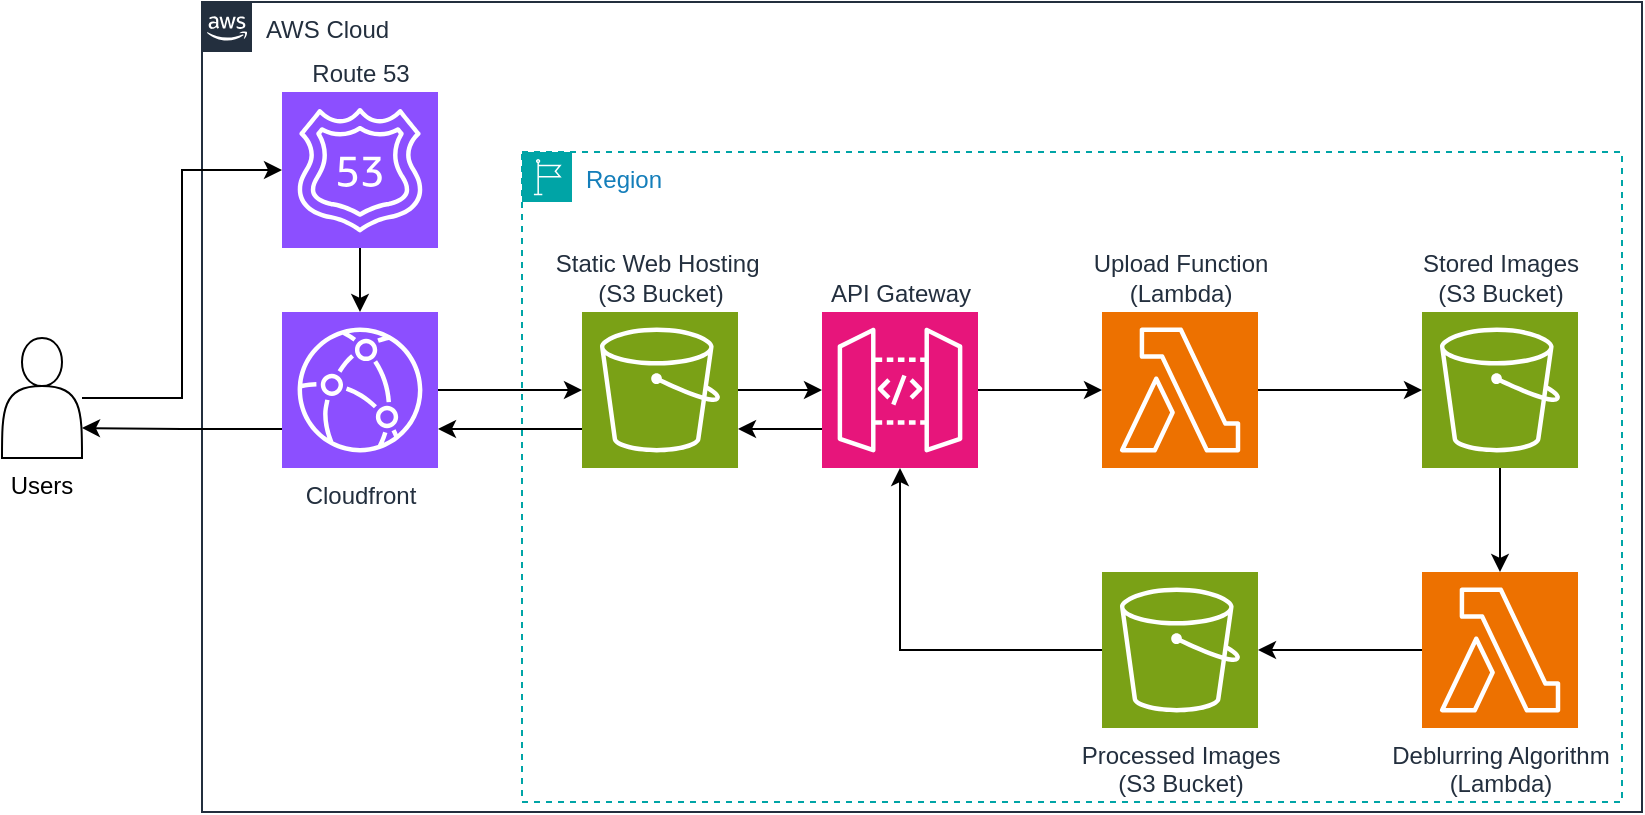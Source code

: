 <mxfile version="26.0.14">
  <diagram name="Page-1" id="rWWFO53XOidTDZBJvEjc">
    <mxGraphModel dx="744" dy="534" grid="1" gridSize="10" guides="1" tooltips="1" connect="1" arrows="1" fold="1" page="1" pageScale="1" pageWidth="850" pageHeight="1100" math="0" shadow="0">
      <root>
        <mxCell id="0" />
        <mxCell id="1" parent="0" />
        <mxCell id="fqGQaMcgLuoZdAPFxkhI-1" value="Users" style="shape=actor;whiteSpace=wrap;html=1;labelPosition=center;verticalLabelPosition=bottom;align=center;verticalAlign=top;" vertex="1" parent="1">
          <mxGeometry y="293" width="40" height="60" as="geometry" />
        </mxCell>
        <mxCell id="fqGQaMcgLuoZdAPFxkhI-7" value="AWS Cloud" style="points=[[0,0],[0.25,0],[0.5,0],[0.75,0],[1,0],[1,0.25],[1,0.5],[1,0.75],[1,1],[0.75,1],[0.5,1],[0.25,1],[0,1],[0,0.75],[0,0.5],[0,0.25]];outlineConnect=0;gradientColor=none;html=1;whiteSpace=wrap;fontSize=12;fontStyle=0;container=1;pointerEvents=0;collapsible=0;recursiveResize=0;shape=mxgraph.aws4.group;grIcon=mxgraph.aws4.group_aws_cloud_alt;strokeColor=#232F3E;fillColor=none;verticalAlign=top;align=left;spacingLeft=30;fontColor=#232F3E;dashed=0;" vertex="1" parent="1">
          <mxGeometry x="100" y="125" width="720" height="405" as="geometry" />
        </mxCell>
        <mxCell id="fqGQaMcgLuoZdAPFxkhI-11" value="Region" style="points=[[0,0],[0.25,0],[0.5,0],[0.75,0],[1,0],[1,0.25],[1,0.5],[1,0.75],[1,1],[0.75,1],[0.5,1],[0.25,1],[0,1],[0,0.75],[0,0.5],[0,0.25]];outlineConnect=0;gradientColor=none;html=1;whiteSpace=wrap;fontSize=12;fontStyle=0;container=1;pointerEvents=0;collapsible=0;recursiveResize=0;shape=mxgraph.aws4.group;grIcon=mxgraph.aws4.group_region;strokeColor=#00A4A6;fillColor=none;verticalAlign=top;align=left;spacingLeft=30;fontColor=#147EBA;dashed=1;" vertex="1" parent="fqGQaMcgLuoZdAPFxkhI-7">
          <mxGeometry x="160" y="75" width="550" height="325" as="geometry" />
        </mxCell>
        <mxCell id="fqGQaMcgLuoZdAPFxkhI-12" value="&lt;div&gt;Static Web Hosting&amp;nbsp;&lt;/div&gt;&lt;div&gt;(S3 Bucket)&lt;/div&gt;" style="sketch=0;points=[[0,0,0],[0.25,0,0],[0.5,0,0],[0.75,0,0],[1,0,0],[0,1,0],[0.25,1,0],[0.5,1,0],[0.75,1,0],[1,1,0],[0,0.25,0],[0,0.5,0],[0,0.75,0],[1,0.25,0],[1,0.5,0],[1,0.75,0]];outlineConnect=0;fontColor=#232F3E;fillColor=#7AA116;strokeColor=#ffffff;dashed=0;verticalLabelPosition=top;verticalAlign=bottom;align=center;html=1;fontSize=12;fontStyle=0;aspect=fixed;shape=mxgraph.aws4.resourceIcon;resIcon=mxgraph.aws4.s3;labelPosition=center;" vertex="1" parent="fqGQaMcgLuoZdAPFxkhI-11">
          <mxGeometry x="30" y="80" width="78" height="78" as="geometry" />
        </mxCell>
        <mxCell id="fqGQaMcgLuoZdAPFxkhI-2" value="API Gateway" style="sketch=0;points=[[0,0,0],[0.25,0,0],[0.5,0,0],[0.75,0,0],[1,0,0],[0,1,0],[0.25,1,0],[0.5,1,0],[0.75,1,0],[1,1,0],[0,0.25,0],[0,0.5,0],[0,0.75,0],[1,0.25,0],[1,0.5,0],[1,0.75,0]];outlineConnect=0;fontColor=#232F3E;fillColor=#E7157B;strokeColor=#ffffff;dashed=0;verticalLabelPosition=top;verticalAlign=bottom;align=center;html=1;fontSize=12;fontStyle=0;aspect=fixed;shape=mxgraph.aws4.resourceIcon;resIcon=mxgraph.aws4.api_gateway;labelPosition=center;" vertex="1" parent="fqGQaMcgLuoZdAPFxkhI-11">
          <mxGeometry x="150" y="80" width="78" height="78" as="geometry" />
        </mxCell>
        <mxCell id="fqGQaMcgLuoZdAPFxkhI-3" value="&lt;div&gt;Upload Function&lt;/div&gt;&lt;div&gt;(Lambda)&lt;/div&gt;" style="sketch=0;points=[[0,0,0],[0.25,0,0],[0.5,0,0],[0.75,0,0],[1,0,0],[0,1,0],[0.25,1,0],[0.5,1,0],[0.75,1,0],[1,1,0],[0,0.25,0],[0,0.5,0],[0,0.75,0],[1,0.25,0],[1,0.5,0],[1,0.75,0]];outlineConnect=0;fontColor=#232F3E;fillColor=#ED7100;strokeColor=#ffffff;dashed=0;verticalLabelPosition=top;verticalAlign=bottom;align=center;html=1;fontSize=12;fontStyle=0;aspect=fixed;shape=mxgraph.aws4.resourceIcon;resIcon=mxgraph.aws4.lambda;labelPosition=center;" vertex="1" parent="fqGQaMcgLuoZdAPFxkhI-11">
          <mxGeometry x="290" y="80" width="78" height="78" as="geometry" />
        </mxCell>
        <mxCell id="fqGQaMcgLuoZdAPFxkhI-14" style="edgeStyle=orthogonalEdgeStyle;rounded=0;orthogonalLoop=1;jettySize=auto;html=1;entryX=0;entryY=0.5;entryDx=0;entryDy=0;entryPerimeter=0;startArrow=none;startFill=0;" edge="1" parent="fqGQaMcgLuoZdAPFxkhI-11" source="fqGQaMcgLuoZdAPFxkhI-12" target="fqGQaMcgLuoZdAPFxkhI-2">
          <mxGeometry relative="1" as="geometry" />
        </mxCell>
        <mxCell id="fqGQaMcgLuoZdAPFxkhI-15" style="edgeStyle=orthogonalEdgeStyle;rounded=0;orthogonalLoop=1;jettySize=auto;html=1;entryX=0;entryY=0.5;entryDx=0;entryDy=0;entryPerimeter=0;" edge="1" parent="fqGQaMcgLuoZdAPFxkhI-11" source="fqGQaMcgLuoZdAPFxkhI-2" target="fqGQaMcgLuoZdAPFxkhI-3">
          <mxGeometry relative="1" as="geometry" />
        </mxCell>
        <mxCell id="fqGQaMcgLuoZdAPFxkhI-22" value="&lt;div&gt;Stored Images&lt;/div&gt;&lt;div&gt;(S3 Bucket)&lt;/div&gt;" style="sketch=0;points=[[0,0,0],[0.25,0,0],[0.5,0,0],[0.75,0,0],[1,0,0],[0,1,0],[0.25,1,0],[0.5,1,0],[0.75,1,0],[1,1,0],[0,0.25,0],[0,0.5,0],[0,0.75,0],[1,0.25,0],[1,0.5,0],[1,0.75,0]];outlineConnect=0;fontColor=#232F3E;fillColor=#7AA116;strokeColor=#ffffff;dashed=0;verticalLabelPosition=top;verticalAlign=bottom;align=center;html=1;fontSize=12;fontStyle=0;aspect=fixed;shape=mxgraph.aws4.resourceIcon;resIcon=mxgraph.aws4.s3;labelPosition=center;" vertex="1" parent="fqGQaMcgLuoZdAPFxkhI-11">
          <mxGeometry x="450" y="80" width="78" height="78" as="geometry" />
        </mxCell>
        <mxCell id="fqGQaMcgLuoZdAPFxkhI-25" style="edgeStyle=orthogonalEdgeStyle;rounded=0;orthogonalLoop=1;jettySize=auto;html=1;entryX=0;entryY=0.5;entryDx=0;entryDy=0;entryPerimeter=0;" edge="1" parent="fqGQaMcgLuoZdAPFxkhI-11" source="fqGQaMcgLuoZdAPFxkhI-3" target="fqGQaMcgLuoZdAPFxkhI-22">
          <mxGeometry relative="1" as="geometry" />
        </mxCell>
        <mxCell id="fqGQaMcgLuoZdAPFxkhI-34" style="edgeStyle=orthogonalEdgeStyle;rounded=0;orthogonalLoop=1;jettySize=auto;html=1;" edge="1" parent="fqGQaMcgLuoZdAPFxkhI-11" source="fqGQaMcgLuoZdAPFxkhI-27" target="fqGQaMcgLuoZdAPFxkhI-33">
          <mxGeometry relative="1" as="geometry" />
        </mxCell>
        <mxCell id="fqGQaMcgLuoZdAPFxkhI-27" value="&lt;div&gt;Deblurring Algorithm&lt;/div&gt;&lt;div&gt;(Lambda)&lt;/div&gt;" style="sketch=0;points=[[0,0,0],[0.25,0,0],[0.5,0,0],[0.75,0,0],[1,0,0],[0,1,0],[0.25,1,0],[0.5,1,0],[0.75,1,0],[1,1,0],[0,0.25,0],[0,0.5,0],[0,0.75,0],[1,0.25,0],[1,0.5,0],[1,0.75,0]];outlineConnect=0;fontColor=#232F3E;fillColor=#ED7100;strokeColor=#ffffff;dashed=0;verticalLabelPosition=bottom;verticalAlign=top;align=center;html=1;fontSize=12;fontStyle=0;aspect=fixed;shape=mxgraph.aws4.resourceIcon;resIcon=mxgraph.aws4.lambda;" vertex="1" parent="fqGQaMcgLuoZdAPFxkhI-11">
          <mxGeometry x="450" y="210" width="78" height="78" as="geometry" />
        </mxCell>
        <mxCell id="fqGQaMcgLuoZdAPFxkhI-32" style="edgeStyle=orthogonalEdgeStyle;rounded=0;orthogonalLoop=1;jettySize=auto;html=1;entryX=0.5;entryY=0;entryDx=0;entryDy=0;entryPerimeter=0;" edge="1" parent="fqGQaMcgLuoZdAPFxkhI-11" source="fqGQaMcgLuoZdAPFxkhI-22" target="fqGQaMcgLuoZdAPFxkhI-27">
          <mxGeometry relative="1" as="geometry" />
        </mxCell>
        <mxCell id="fqGQaMcgLuoZdAPFxkhI-35" style="edgeStyle=orthogonalEdgeStyle;rounded=0;orthogonalLoop=1;jettySize=auto;html=1;" edge="1" parent="fqGQaMcgLuoZdAPFxkhI-11" source="fqGQaMcgLuoZdAPFxkhI-33" target="fqGQaMcgLuoZdAPFxkhI-2">
          <mxGeometry relative="1" as="geometry" />
        </mxCell>
        <mxCell id="fqGQaMcgLuoZdAPFxkhI-33" value="&lt;div&gt;Processed Images&lt;/div&gt;&lt;div&gt;(S3 Bucket)&lt;/div&gt;" style="sketch=0;points=[[0,0,0],[0.25,0,0],[0.5,0,0],[0.75,0,0],[1,0,0],[0,1,0],[0.25,1,0],[0.5,1,0],[0.75,1,0],[1,1,0],[0,0.25,0],[0,0.5,0],[0,0.75,0],[1,0.25,0],[1,0.5,0],[1,0.75,0]];outlineConnect=0;fontColor=#232F3E;fillColor=#7AA116;strokeColor=#ffffff;dashed=0;verticalLabelPosition=bottom;verticalAlign=top;align=center;html=1;fontSize=12;fontStyle=0;aspect=fixed;shape=mxgraph.aws4.resourceIcon;resIcon=mxgraph.aws4.s3;labelPosition=center;" vertex="1" parent="fqGQaMcgLuoZdAPFxkhI-11">
          <mxGeometry x="290" y="210" width="78" height="78" as="geometry" />
        </mxCell>
        <mxCell id="fqGQaMcgLuoZdAPFxkhI-40" style="edgeStyle=orthogonalEdgeStyle;rounded=0;orthogonalLoop=1;jettySize=auto;html=1;exitX=0;exitY=0.75;exitDx=0;exitDy=0;exitPerimeter=0;entryX=1;entryY=0.75;entryDx=0;entryDy=0;entryPerimeter=0;" edge="1" parent="fqGQaMcgLuoZdAPFxkhI-11" source="fqGQaMcgLuoZdAPFxkhI-2" target="fqGQaMcgLuoZdAPFxkhI-12">
          <mxGeometry relative="1" as="geometry" />
        </mxCell>
        <mxCell id="fqGQaMcgLuoZdAPFxkhI-17" value="&lt;div&gt;Route 53&lt;/div&gt;" style="sketch=0;points=[[0,0,0],[0.25,0,0],[0.5,0,0],[0.75,0,0],[1,0,0],[0,1,0],[0.25,1,0],[0.5,1,0],[0.75,1,0],[1,1,0],[0,0.25,0],[0,0.5,0],[0,0.75,0],[1,0.25,0],[1,0.5,0],[1,0.75,0]];outlineConnect=0;fontColor=#232F3E;fillColor=#8C4FFF;strokeColor=#ffffff;dashed=0;verticalLabelPosition=top;verticalAlign=bottom;align=center;html=1;fontSize=12;fontStyle=0;aspect=fixed;shape=mxgraph.aws4.resourceIcon;resIcon=mxgraph.aws4.route_53;labelPosition=center;" vertex="1" parent="fqGQaMcgLuoZdAPFxkhI-7">
          <mxGeometry x="40" y="45" width="78" height="78" as="geometry" />
        </mxCell>
        <mxCell id="fqGQaMcgLuoZdAPFxkhI-29" value="&lt;div&gt;Cloudfront&lt;/div&gt;&lt;div&gt;&lt;br&gt;&lt;/div&gt;" style="sketch=0;points=[[0,0,0],[0.25,0,0],[0.5,0,0],[0.75,0,0],[1,0,0],[0,1,0],[0.25,1,0],[0.5,1,0],[0.75,1,0],[1,1,0],[0,0.25,0],[0,0.5,0],[0,0.75,0],[1,0.25,0],[1,0.5,0],[1,0.75,0]];outlineConnect=0;fontColor=#232F3E;fillColor=#8C4FFF;strokeColor=#ffffff;dashed=0;verticalLabelPosition=bottom;verticalAlign=top;align=center;html=1;fontSize=12;fontStyle=0;aspect=fixed;shape=mxgraph.aws4.resourceIcon;resIcon=mxgraph.aws4.cloudfront;" vertex="1" parent="fqGQaMcgLuoZdAPFxkhI-7">
          <mxGeometry x="40" y="155" width="78" height="78" as="geometry" />
        </mxCell>
        <mxCell id="fqGQaMcgLuoZdAPFxkhI-31" style="edgeStyle=orthogonalEdgeStyle;rounded=0;orthogonalLoop=1;jettySize=auto;html=1;entryX=0;entryY=0.5;entryDx=0;entryDy=0;entryPerimeter=0;startArrow=none;startFill=0;" edge="1" parent="fqGQaMcgLuoZdAPFxkhI-7" source="fqGQaMcgLuoZdAPFxkhI-29" target="fqGQaMcgLuoZdAPFxkhI-12">
          <mxGeometry relative="1" as="geometry" />
        </mxCell>
        <mxCell id="fqGQaMcgLuoZdAPFxkhI-38" style="edgeStyle=orthogonalEdgeStyle;rounded=0;orthogonalLoop=1;jettySize=auto;html=1;entryX=0.5;entryY=0;entryDx=0;entryDy=0;entryPerimeter=0;" edge="1" parent="fqGQaMcgLuoZdAPFxkhI-7" source="fqGQaMcgLuoZdAPFxkhI-17" target="fqGQaMcgLuoZdAPFxkhI-29">
          <mxGeometry relative="1" as="geometry" />
        </mxCell>
        <mxCell id="fqGQaMcgLuoZdAPFxkhI-41" style="edgeStyle=orthogonalEdgeStyle;rounded=0;orthogonalLoop=1;jettySize=auto;html=1;exitX=0;exitY=0.75;exitDx=0;exitDy=0;exitPerimeter=0;entryX=1;entryY=0.75;entryDx=0;entryDy=0;entryPerimeter=0;" edge="1" parent="fqGQaMcgLuoZdAPFxkhI-7" source="fqGQaMcgLuoZdAPFxkhI-12" target="fqGQaMcgLuoZdAPFxkhI-29">
          <mxGeometry relative="1" as="geometry" />
        </mxCell>
        <mxCell id="fqGQaMcgLuoZdAPFxkhI-20" style="edgeStyle=orthogonalEdgeStyle;rounded=0;orthogonalLoop=1;jettySize=auto;html=1;entryX=0;entryY=0.5;entryDx=0;entryDy=0;entryPerimeter=0;endArrow=classic;endFill=1;startArrow=none;startFill=0;" edge="1" parent="1" source="fqGQaMcgLuoZdAPFxkhI-1" target="fqGQaMcgLuoZdAPFxkhI-17">
          <mxGeometry relative="1" as="geometry" />
        </mxCell>
        <mxCell id="fqGQaMcgLuoZdAPFxkhI-42" style="edgeStyle=orthogonalEdgeStyle;rounded=0;orthogonalLoop=1;jettySize=auto;html=1;exitX=0;exitY=0.75;exitDx=0;exitDy=0;exitPerimeter=0;entryX=1;entryY=0.75;entryDx=0;entryDy=0;" edge="1" parent="1" source="fqGQaMcgLuoZdAPFxkhI-29" target="fqGQaMcgLuoZdAPFxkhI-1">
          <mxGeometry relative="1" as="geometry" />
        </mxCell>
        <mxCell id="fqGQaMcgLuoZdAPFxkhI-43" style="edgeStyle=orthogonalEdgeStyle;rounded=0;orthogonalLoop=1;jettySize=auto;html=1;exitX=0.5;exitY=1;exitDx=0;exitDy=0;" edge="1" parent="1" source="fqGQaMcgLuoZdAPFxkhI-1" target="fqGQaMcgLuoZdAPFxkhI-1">
          <mxGeometry relative="1" as="geometry" />
        </mxCell>
      </root>
    </mxGraphModel>
  </diagram>
</mxfile>
